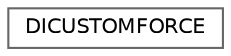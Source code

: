 digraph "类继承关系图"
{
 // LATEX_PDF_SIZE
  bgcolor="transparent";
  edge [fontname=Helvetica,fontsize=10,labelfontname=Helvetica,labelfontsize=10];
  node [fontname=Helvetica,fontsize=10,shape=box,height=0.2,width=0.4];
  rankdir="LR";
  Node0 [id="Node000000",label="DICUSTOMFORCE",height=0.2,width=0.4,color="grey40", fillcolor="white", style="filled",URL="$struct_d_i_c_u_s_t_o_m_f_o_r_c_e.html",tooltip=" "];
}
